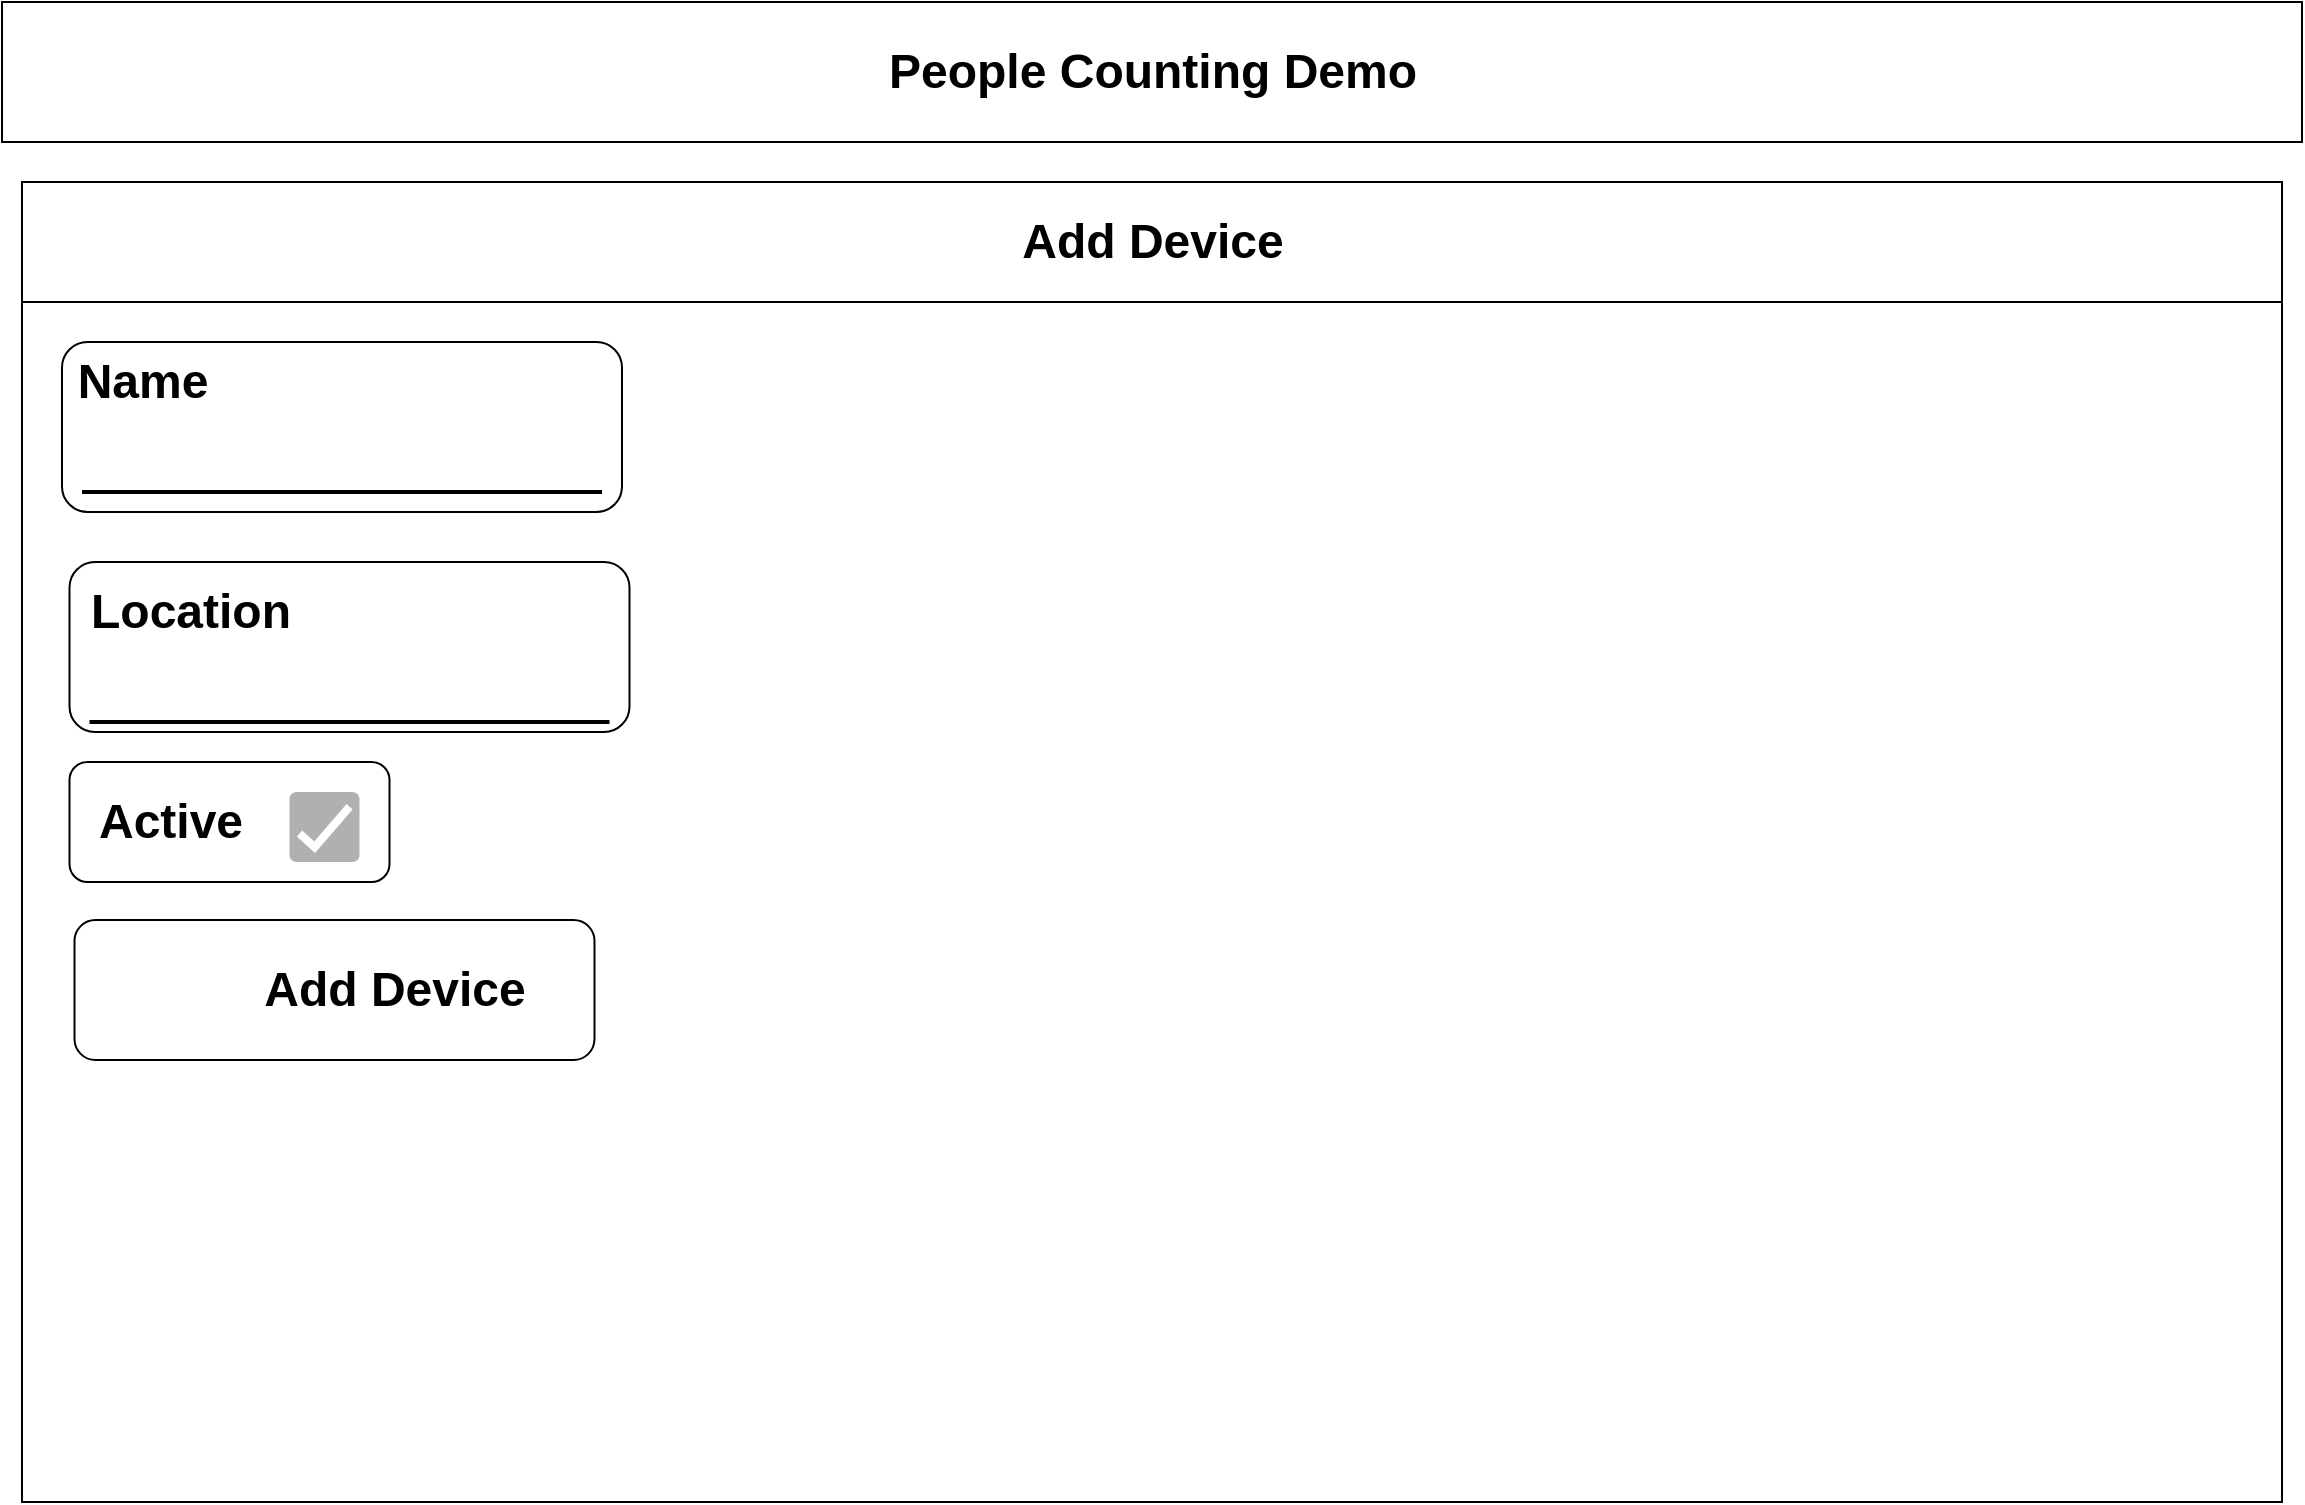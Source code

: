 <mxfile version="27.1.1">
  <diagram name="Add Device" id="kF4YShvbi_fj0plPMK6o">
    <mxGraphModel dx="1426" dy="751" grid="1" gridSize="10" guides="1" tooltips="1" connect="1" arrows="1" fold="1" page="1" pageScale="1" pageWidth="1169" pageHeight="827" math="0" shadow="0">
      <root>
        <mxCell id="x9AbXLbFvyV0TLv96JMu-0" />
        <mxCell id="x9AbXLbFvyV0TLv96JMu-1" parent="x9AbXLbFvyV0TLv96JMu-0" />
        <mxCell id="x9AbXLbFvyV0TLv96JMu-2" value="" style="rounded=0;whiteSpace=wrap;html=1;" parent="x9AbXLbFvyV0TLv96JMu-1" vertex="1">
          <mxGeometry x="10" y="10" width="1150" height="70" as="geometry" />
        </mxCell>
        <mxCell id="x9AbXLbFvyV0TLv96JMu-3" value="People Counting Demo" style="text;strokeColor=none;fillColor=none;html=1;fontSize=24;fontStyle=1;verticalAlign=middle;align=center;" parent="x9AbXLbFvyV0TLv96JMu-1" vertex="1">
          <mxGeometry x="460" y="25" width="250" height="40" as="geometry" />
        </mxCell>
        <mxCell id="x9AbXLbFvyV0TLv96JMu-4" value="" style="shape=image;html=1;verticalAlign=top;verticalLabelPosition=bottom;labelBackgroundColor=#ffffff;imageAspect=0;aspect=fixed;image=https://cdn4.iconfinder.com/data/icons/evil-icons-user-interface/64/menu-128.png" parent="x9AbXLbFvyV0TLv96JMu-1" vertex="1">
          <mxGeometry x="20" y="15" width="60" height="60" as="geometry" />
        </mxCell>
        <mxCell id="x9AbXLbFvyV0TLv96JMu-5" value="" style="rounded=0;whiteSpace=wrap;html=1;" parent="x9AbXLbFvyV0TLv96JMu-1" vertex="1">
          <mxGeometry x="20" y="100" width="1130" height="660" as="geometry" />
        </mxCell>
        <mxCell id="x9AbXLbFvyV0TLv96JMu-6" value="" style="rounded=1;whiteSpace=wrap;html=1;" parent="x9AbXLbFvyV0TLv96JMu-1" vertex="1">
          <mxGeometry x="43.75" y="390" width="160" height="60" as="geometry" />
        </mxCell>
        <mxCell id="x9AbXLbFvyV0TLv96JMu-7" value="" style="rounded=0;whiteSpace=wrap;html=1;" parent="x9AbXLbFvyV0TLv96JMu-1" vertex="1">
          <mxGeometry x="20" y="100" width="1130" height="60" as="geometry" />
        </mxCell>
        <mxCell id="x9AbXLbFvyV0TLv96JMu-8" value="Add Device" style="text;strokeColor=none;fillColor=none;html=1;fontSize=24;fontStyle=1;verticalAlign=middle;align=center;" parent="x9AbXLbFvyV0TLv96JMu-1" vertex="1">
          <mxGeometry x="535" y="110" width="100" height="40" as="geometry" />
        </mxCell>
        <mxCell id="x9AbXLbFvyV0TLv96JMu-9" value="" style="rounded=1;whiteSpace=wrap;html=1;" parent="x9AbXLbFvyV0TLv96JMu-1" vertex="1">
          <mxGeometry x="40" y="180" width="280" height="85" as="geometry" />
        </mxCell>
        <mxCell id="x9AbXLbFvyV0TLv96JMu-10" value="" style="rounded=1;whiteSpace=wrap;html=1;" parent="x9AbXLbFvyV0TLv96JMu-1" vertex="1">
          <mxGeometry x="43.75" y="290" width="280" height="85" as="geometry" />
        </mxCell>
        <mxCell id="x9AbXLbFvyV0TLv96JMu-11" value="Name" style="text;strokeColor=none;fillColor=none;html=1;fontSize=24;fontStyle=1;verticalAlign=middle;align=center;" parent="x9AbXLbFvyV0TLv96JMu-1" vertex="1">
          <mxGeometry x="30" y="180" width="100" height="40" as="geometry" />
        </mxCell>
        <mxCell id="x9AbXLbFvyV0TLv96JMu-12" value="Location" style="text;strokeColor=none;fillColor=none;html=1;fontSize=24;fontStyle=1;verticalAlign=middle;align=center;" parent="x9AbXLbFvyV0TLv96JMu-1" vertex="1">
          <mxGeometry x="53.75" y="295" width="100" height="40" as="geometry" />
        </mxCell>
        <mxCell id="x9AbXLbFvyV0TLv96JMu-13" value="&lt;div&gt;Active&lt;/div&gt;" style="text;strokeColor=none;fillColor=none;html=1;fontSize=24;fontStyle=1;verticalAlign=middle;align=center;" parent="x9AbXLbFvyV0TLv96JMu-1" vertex="1">
          <mxGeometry x="43.75" y="400" width="100" height="40" as="geometry" />
        </mxCell>
        <mxCell id="x9AbXLbFvyV0TLv96JMu-14" value="" style="line;strokeWidth=2;html=1;" parent="x9AbXLbFvyV0TLv96JMu-1" vertex="1">
          <mxGeometry x="50" y="250" width="260" height="10" as="geometry" />
        </mxCell>
        <mxCell id="x9AbXLbFvyV0TLv96JMu-15" value="" style="line;strokeWidth=2;html=1;" parent="x9AbXLbFvyV0TLv96JMu-1" vertex="1">
          <mxGeometry x="53.75" y="365" width="260" height="10" as="geometry" />
        </mxCell>
        <mxCell id="x9AbXLbFvyV0TLv96JMu-16" value="" style="dashed=0;labelPosition=right;align=left;shape=mxgraph.gmdl.checkbox;strokeColor=none;fillColor=#B0B0B0;strokeWidth=2;aspect=fixed;sketch=0;html=1;" parent="x9AbXLbFvyV0TLv96JMu-1" vertex="1">
          <mxGeometry x="153.75" y="405" width="35" height="35" as="geometry" />
        </mxCell>
        <mxCell id="x9AbXLbFvyV0TLv96JMu-18" value="" style="rounded=1;whiteSpace=wrap;html=1;" parent="x9AbXLbFvyV0TLv96JMu-1" vertex="1">
          <mxGeometry x="46.25" y="469" width="260" height="70" as="geometry" />
        </mxCell>
        <mxCell id="x9AbXLbFvyV0TLv96JMu-20" value="" style="shape=image;html=1;verticalAlign=top;verticalLabelPosition=bottom;labelBackgroundColor=#ffffff;imageAspect=0;aspect=fixed;image=https://cdn1.iconfinder.com/data/icons/systemui/21/button_add-128.png" parent="x9AbXLbFvyV0TLv96JMu-1" vertex="1">
          <mxGeometry x="36.25" y="460" width="88" height="88" as="geometry" />
        </mxCell>
        <mxCell id="x9AbXLbFvyV0TLv96JMu-21" value="Add Device" style="text;strokeColor=none;fillColor=none;html=1;fontSize=24;fontStyle=1;verticalAlign=middle;align=center;" parent="x9AbXLbFvyV0TLv96JMu-1" vertex="1">
          <mxGeometry x="156.25" y="484" width="100" height="40" as="geometry" />
        </mxCell>
      </root>
    </mxGraphModel>
  </diagram>
</mxfile>
